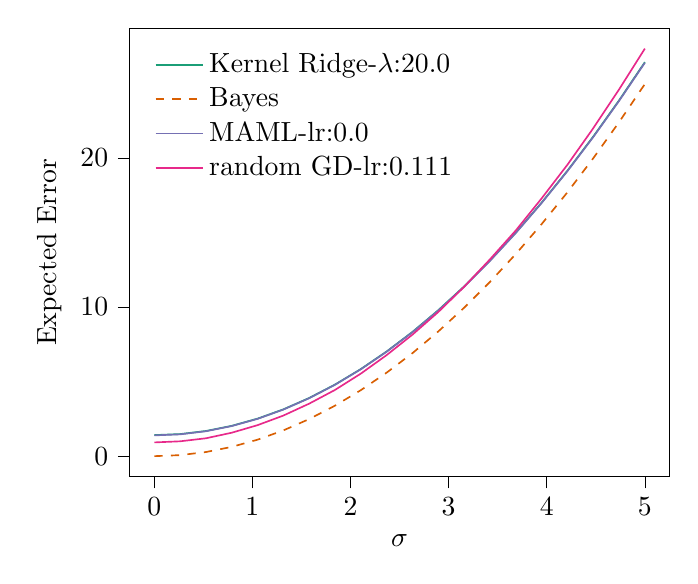 % This file was created with tikzplotlib v0.10.1.
\begin{tikzpicture}

\definecolor{chocolate217952}{RGB}{217,95,2}
\definecolor{darkcyan27158119}{RGB}{27,158,119}
\definecolor{darkgray176}{RGB}{176,176,176}
\definecolor{deeppink23141138}{RGB}{231,41,138}
\definecolor{lightslategray117112179}{RGB}{117,112,179}

\begin{axis}[
legend cell align={left},
legend style={
  fill opacity=0.8,
  draw opacity=1,
  text opacity=1,
  at={(0.03,0.97)},
  anchor=north west,
  draw=none
},
tick align=outside,
tick pos=left,
x grid style={darkgray176},
xlabel={\(\displaystyle \sigma\)},
xmin=-0.25, xmax=5.25,
xtick style={color=black},
y grid style={darkgray176},
ylabel={Expected Error},
ymin=-1.367, ymax=28.703,
ytick style={color=black}
]
\addplot [semithick, darkcyan27158119]
table {%
0 1.414
0.263 1.482
0.526 1.689
0.789 2.035
1.053 2.519
1.316 3.142
1.579 3.904
1.842 4.805
2.105 5.844
2.368 7.022
2.632 8.338
2.895 9.793
3.158 11.387
3.421 13.12
3.684 14.991
3.947 17.001
4.211 19.15
4.474 21.438
4.737 23.864
5 26.429
};
\addlegendentry{Kernel Ridge-$\lambda$:20.0}
\addplot [semithick, chocolate217952, dashed]
table {%
0 0
0.263 0.069
0.526 0.277
0.789 0.622
1.053 1.106
1.316 1.729
1.579 2.489
1.842 3.388
2.105 4.425
2.368 5.601
2.632 6.914
2.895 8.367
3.158 9.957
3.421 11.686
3.684 13.552
3.947 15.558
4.211 17.701
4.474 19.983
4.737 22.403
5 24.961
};
\addlegendentry{Bayes}
\addplot [semithick, lightslategray117112179]
table {%
0 1.394
0.263 1.463
0.526 1.671
0.789 2.017
1.053 2.502
1.316 3.125
1.579 3.886
1.842 4.786
2.105 5.825
2.368 7.002
2.632 8.317
2.895 9.771
3.158 11.363
3.421 13.094
3.684 14.963
3.947 16.971
4.211 19.117
4.474 21.401
4.737 23.824
5 26.385
};
\addlegendentry{MAML-lr:0.0}
\addplot [semithick, deeppink23141138]
table {%
0 0.922
0.263 0.996
0.526 1.199
0.789 1.572
1.053 2.081
1.316 2.724
1.579 3.523
1.842 4.443
2.105 5.536
2.368 6.777
2.632 8.155
2.895 9.672
3.158 11.361
3.421 13.199
3.684 15.134
3.947 17.282
4.211 19.548
4.474 21.995
4.737 24.595
5 27.336
};
\addlegendentry{random GD-lr:0.111}
\end{axis}

\end{tikzpicture}
